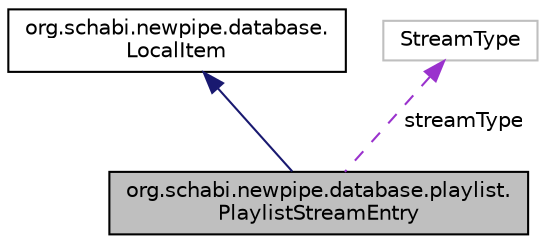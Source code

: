 digraph "org.schabi.newpipe.database.playlist.PlaylistStreamEntry"
{
 // LATEX_PDF_SIZE
  edge [fontname="Helvetica",fontsize="10",labelfontname="Helvetica",labelfontsize="10"];
  node [fontname="Helvetica",fontsize="10",shape=record];
  Node2 [label="org.schabi.newpipe.database.playlist.\lPlaylistStreamEntry",height=0.2,width=0.4,color="black", fillcolor="grey75", style="filled", fontcolor="black",tooltip=" "];
  Node3 -> Node2 [dir="back",color="midnightblue",fontsize="10",style="solid",fontname="Helvetica"];
  Node3 [label="org.schabi.newpipe.database.\lLocalItem",height=0.2,width=0.4,color="black", fillcolor="white", style="filled",URL="$interfaceorg_1_1schabi_1_1newpipe_1_1database_1_1_local_item.html",tooltip=" "];
  Node4 -> Node2 [dir="back",color="darkorchid3",fontsize="10",style="dashed",label=" streamType" ,fontname="Helvetica"];
  Node4 [label="StreamType",height=0.2,width=0.4,color="grey75", fillcolor="white", style="filled",tooltip=" "];
}
